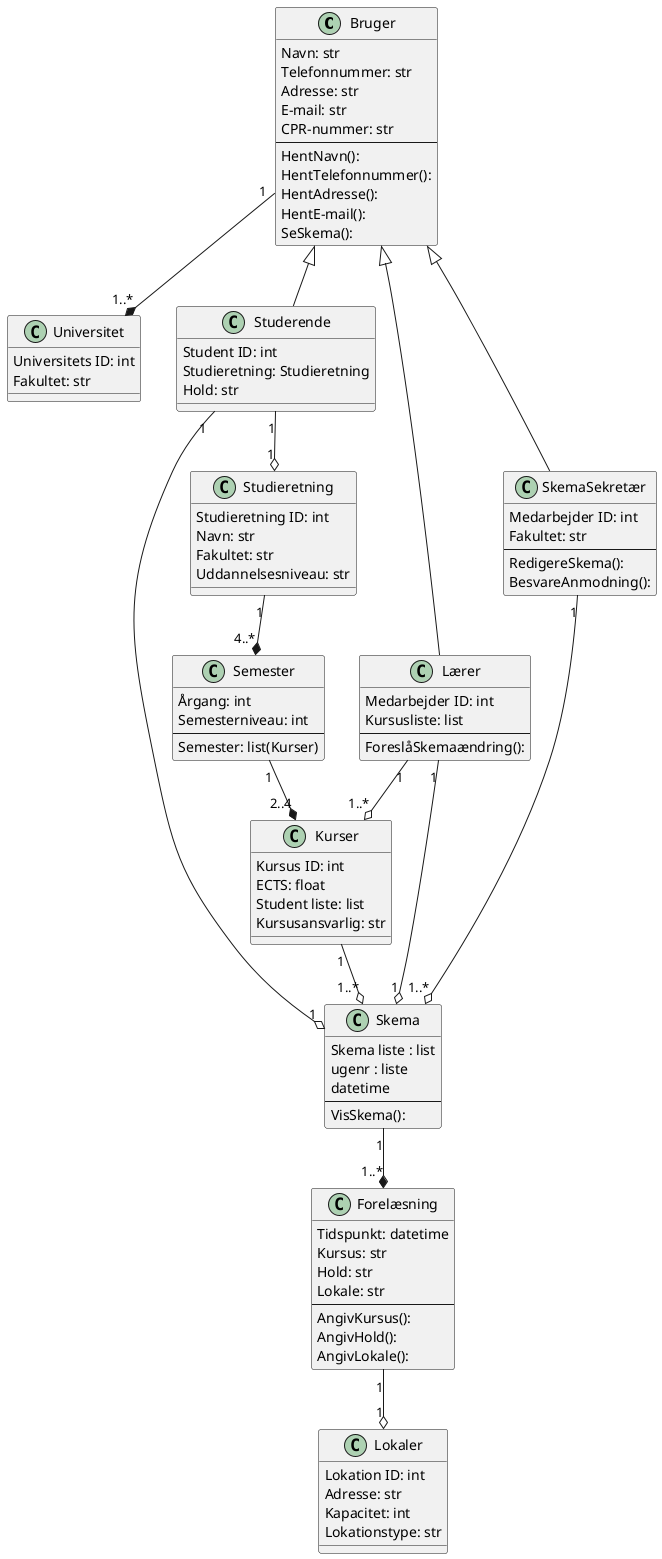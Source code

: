 @startuml

Bruger"1" --* "1..*" Universitet
Bruger <|-- Studerende
Bruger <|-- Lærer
Bruger <|-- SkemaSekretær
Studerende"1" --o "1" Studieretning
Studieretning"1" --* "4..*" Semester
Semester"1" --* "2..4" Kurser
Lærer"1" --o "1..*" Kurser
Kurser"1" --o "1..*" Skema
SkemaSekretær"1" --o "1..*" Skema
Lærer"1" --o "1" Skema
Skema"1" --* "1..*" Forelæsning
Forelæsning"1" --o "1" Lokaler
Studerende "1" --o "1" Skema

class Bruger{
    Navn: str
    Telefonnummer: str
    Adresse: str
    E-mail: str
    CPR-nummer: str
    --
    HentNavn():
    HentTelefonnummer():
    HentAdresse():
    HentE-mail():
    SeSkema():
    }
class Studerende{
    Student ID: int
    Studieretning: Studieretning
    Hold: str
    }
class SkemaSekretær{
    Medarbejder ID: int
    Fakultet: str
    --
    RedigereSkema():
    BesvareAnmodning():
    }
class Universitet{
    Universitets ID: int
    Fakultet: str
    }
class Lærer{
    Medarbejder ID: int
    Kursusliste: list
    --
    ForeslåSkemaændring():
    }
class Lokaler{
    Lokation ID: int
    Adresse: str
    Kapacitet: int
    Lokationstype: str
    }
class Kurser{
    Kursus ID: int
    ECTS: float
    Student liste: list
    Kursusansvarlig: str
    }
class Skema{
    Skema liste : list
    ugenr : liste
    datetime
    --
    VisSkema():
    }
class Forelæsning{
    Tidspunkt: datetime
    Kursus: str
    Hold: str
    Lokale: str
    --
    AngivKursus():
    AngivHold():
    AngivLokale():
    }
class Semester{
    Årgang: int
    Semesterniveau: int
    --
    Semester: list(Kurser)
    }
class Studieretning{
    Studieretning ID: int
    Navn: str
    Fakultet: str
    Uddannelsesniveau: str
    }

@enduml